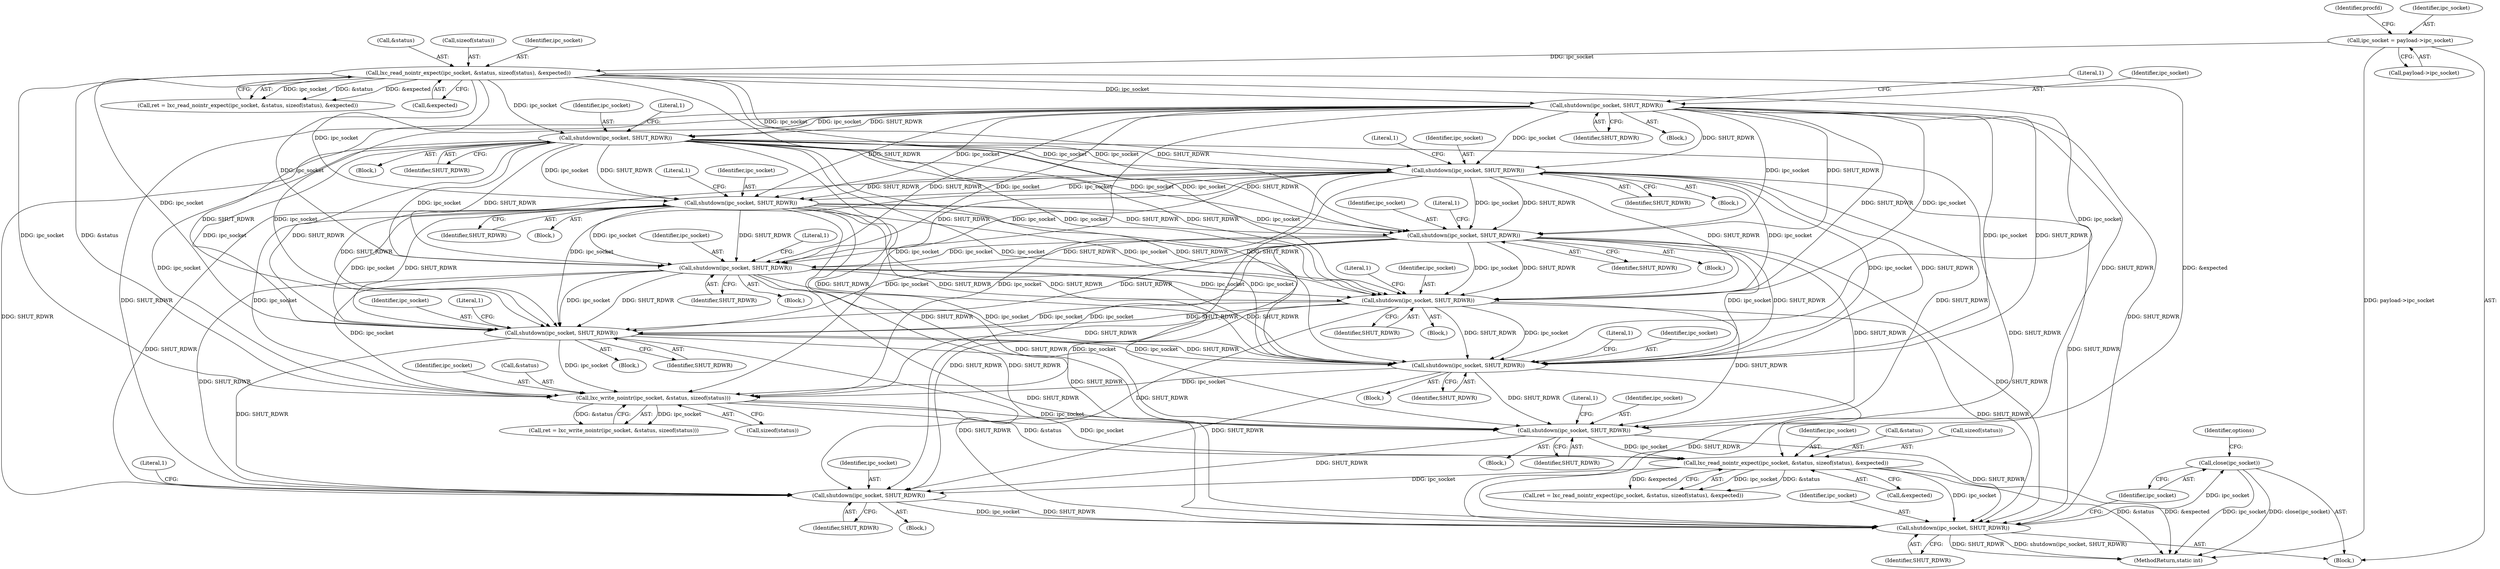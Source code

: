 digraph "0_lxc_5c3fcae78b63ac9dd56e36075903921bd9461f9e@API" {
"1000501" [label="(Call,close(ipc_socket))"];
"1000498" [label="(Call,shutdown(ipc_socket, SHUT_RDWR))"];
"1000492" [label="(Call,shutdown(ipc_socket, SHUT_RDWR))"];
"1000477" [label="(Call,lxc_read_nointr_expect(ipc_socket, &status, sizeof(status), &expected))"];
"1000462" [label="(Call,shutdown(ipc_socket, SHUT_RDWR))"];
"1000448" [label="(Call,lxc_write_nointr(ipc_socket, &status, sizeof(status)))"];
"1000368" [label="(Call,shutdown(ipc_socket, SHUT_RDWR))"];
"1000167" [label="(Call,lxc_read_nointr_expect(ipc_socket, &status, sizeof(status), &expected))"];
"1000127" [label="(Call,ipc_socket = payload->ipc_socket)"];
"1000251" [label="(Call,shutdown(ipc_socket, SHUT_RDWR))"];
"1000210" [label="(Call,shutdown(ipc_socket, SHUT_RDWR))"];
"1000182" [label="(Call,shutdown(ipc_socket, SHUT_RDWR))"];
"1000300" [label="(Call,shutdown(ipc_socket, SHUT_RDWR))"];
"1000275" [label="(Call,shutdown(ipc_socket, SHUT_RDWR))"];
"1000388" [label="(Call,shutdown(ipc_socket, SHUT_RDWR))"];
"1000437" [label="(Call,shutdown(ipc_socket, SHUT_RDWR))"];
"1000415" [label="(Call,shutdown(ipc_socket, SHUT_RDWR))"];
"1000434" [label="(Block,)"];
"1000183" [label="(Identifier,ipc_socket)"];
"1000169" [label="(Call,&status)"];
"1000209" [label="(Block,)"];
"1000442" [label="(Literal,1)"];
"1000187" [label="(Literal,1)"];
"1000464" [label="(Identifier,SHUT_RDWR)"];
"1000302" [label="(Identifier,SHUT_RDWR)"];
"1000212" [label="(Identifier,SHUT_RDWR)"];
"1000280" [label="(Literal,1)"];
"1000412" [label="(Block,)"];
"1000498" [label="(Call,shutdown(ipc_socket, SHUT_RDWR))"];
"1000369" [label="(Identifier,ipc_socket)"];
"1000416" [label="(Identifier,ipc_socket)"];
"1000373" [label="(Literal,1)"];
"1000277" [label="(Identifier,SHUT_RDWR)"];
"1000500" [label="(Identifier,SHUT_RDWR)"];
"1000211" [label="(Identifier,ipc_socket)"];
"1000256" [label="(Literal,1)"];
"1000388" [label="(Call,shutdown(ipc_socket, SHUT_RDWR))"];
"1000499" [label="(Identifier,ipc_socket)"];
"1000483" [label="(Call,&expected)"];
"1000477" [label="(Call,lxc_read_nointr_expect(ipc_socket, &status, sizeof(status), &expected))"];
"1000417" [label="(Identifier,SHUT_RDWR)"];
"1000449" [label="(Identifier,ipc_socket)"];
"1000437" [label="(Call,shutdown(ipc_socket, SHUT_RDWR))"];
"1000184" [label="(Identifier,SHUT_RDWR)"];
"1000182" [label="(Call,shutdown(ipc_socket, SHUT_RDWR))"];
"1000507" [label="(Identifier,options)"];
"1000448" [label="(Call,lxc_write_nointr(ipc_socket, &status, sizeof(status)))"];
"1000370" [label="(Identifier,SHUT_RDWR)"];
"1000179" [label="(Block,)"];
"1000494" [label="(Identifier,SHUT_RDWR)"];
"1000478" [label="(Identifier,ipc_socket)"];
"1000452" [label="(Call,sizeof(status))"];
"1000415" [label="(Call,shutdown(ipc_socket, SHUT_RDWR))"];
"1000493" [label="(Identifier,ipc_socket)"];
"1000171" [label="(Call,sizeof(status))"];
"1000438" [label="(Identifier,ipc_socket)"];
"1000251" [label="(Call,shutdown(ipc_socket, SHUT_RDWR))"];
"1000165" [label="(Call,ret = lxc_read_nointr_expect(ipc_socket, &status, sizeof(status), &expected))"];
"1000134" [label="(Identifier,procfd)"];
"1000502" [label="(Identifier,ipc_socket)"];
"1000446" [label="(Call,ret = lxc_write_nointr(ipc_socket, &status, sizeof(status)))"];
"1000253" [label="(Identifier,SHUT_RDWR)"];
"1000489" [label="(Block,)"];
"1000459" [label="(Block,)"];
"1000168" [label="(Identifier,ipc_socket)"];
"1000252" [label="(Identifier,ipc_socket)"];
"1000301" [label="(Identifier,ipc_socket)"];
"1000390" [label="(Identifier,SHUT_RDWR)"];
"1000467" [label="(Literal,1)"];
"1000420" [label="(Literal,1)"];
"1000393" [label="(Literal,1)"];
"1000497" [label="(Literal,1)"];
"1000462" [label="(Call,shutdown(ipc_socket, SHUT_RDWR))"];
"1000173" [label="(Call,&expected)"];
"1000450" [label="(Call,&status)"];
"1000385" [label="(Block,)"];
"1000475" [label="(Call,ret = lxc_read_nointr_expect(ipc_socket, &status, sizeof(status), &expected))"];
"1000696" [label="(MethodReturn,static int)"];
"1000272" [label="(Block,)"];
"1000276" [label="(Identifier,ipc_socket)"];
"1000300" [label="(Call,shutdown(ipc_socket, SHUT_RDWR))"];
"1000129" [label="(Call,payload->ipc_socket)"];
"1000297" [label="(Block,)"];
"1000368" [label="(Call,shutdown(ipc_socket, SHUT_RDWR))"];
"1000305" [label="(Literal,1)"];
"1000119" [label="(Block,)"];
"1000479" [label="(Call,&status)"];
"1000275" [label="(Call,shutdown(ipc_socket, SHUT_RDWR))"];
"1000127" [label="(Call,ipc_socket = payload->ipc_socket)"];
"1000248" [label="(Block,)"];
"1000389" [label="(Identifier,ipc_socket)"];
"1000439" [label="(Identifier,SHUT_RDWR)"];
"1000128" [label="(Identifier,ipc_socket)"];
"1000481" [label="(Call,sizeof(status))"];
"1000501" [label="(Call,close(ipc_socket))"];
"1000365" [label="(Block,)"];
"1000167" [label="(Call,lxc_read_nointr_expect(ipc_socket, &status, sizeof(status), &expected))"];
"1000492" [label="(Call,shutdown(ipc_socket, SHUT_RDWR))"];
"1000463" [label="(Identifier,ipc_socket)"];
"1000215" [label="(Literal,1)"];
"1000210" [label="(Call,shutdown(ipc_socket, SHUT_RDWR))"];
"1000501" -> "1000119"  [label="AST: "];
"1000501" -> "1000502"  [label="CFG: "];
"1000502" -> "1000501"  [label="AST: "];
"1000507" -> "1000501"  [label="CFG: "];
"1000501" -> "1000696"  [label="DDG: ipc_socket"];
"1000501" -> "1000696"  [label="DDG: close(ipc_socket)"];
"1000498" -> "1000501"  [label="DDG: ipc_socket"];
"1000498" -> "1000119"  [label="AST: "];
"1000498" -> "1000500"  [label="CFG: "];
"1000499" -> "1000498"  [label="AST: "];
"1000500" -> "1000498"  [label="AST: "];
"1000502" -> "1000498"  [label="CFG: "];
"1000498" -> "1000696"  [label="DDG: shutdown(ipc_socket, SHUT_RDWR)"];
"1000498" -> "1000696"  [label="DDG: SHUT_RDWR"];
"1000492" -> "1000498"  [label="DDG: ipc_socket"];
"1000492" -> "1000498"  [label="DDG: SHUT_RDWR"];
"1000477" -> "1000498"  [label="DDG: ipc_socket"];
"1000182" -> "1000498"  [label="DDG: SHUT_RDWR"];
"1000300" -> "1000498"  [label="DDG: SHUT_RDWR"];
"1000462" -> "1000498"  [label="DDG: SHUT_RDWR"];
"1000210" -> "1000498"  [label="DDG: SHUT_RDWR"];
"1000275" -> "1000498"  [label="DDG: SHUT_RDWR"];
"1000437" -> "1000498"  [label="DDG: SHUT_RDWR"];
"1000251" -> "1000498"  [label="DDG: SHUT_RDWR"];
"1000368" -> "1000498"  [label="DDG: SHUT_RDWR"];
"1000388" -> "1000498"  [label="DDG: SHUT_RDWR"];
"1000415" -> "1000498"  [label="DDG: SHUT_RDWR"];
"1000492" -> "1000489"  [label="AST: "];
"1000492" -> "1000494"  [label="CFG: "];
"1000493" -> "1000492"  [label="AST: "];
"1000494" -> "1000492"  [label="AST: "];
"1000497" -> "1000492"  [label="CFG: "];
"1000477" -> "1000492"  [label="DDG: ipc_socket"];
"1000182" -> "1000492"  [label="DDG: SHUT_RDWR"];
"1000300" -> "1000492"  [label="DDG: SHUT_RDWR"];
"1000462" -> "1000492"  [label="DDG: SHUT_RDWR"];
"1000210" -> "1000492"  [label="DDG: SHUT_RDWR"];
"1000275" -> "1000492"  [label="DDG: SHUT_RDWR"];
"1000437" -> "1000492"  [label="DDG: SHUT_RDWR"];
"1000251" -> "1000492"  [label="DDG: SHUT_RDWR"];
"1000368" -> "1000492"  [label="DDG: SHUT_RDWR"];
"1000388" -> "1000492"  [label="DDG: SHUT_RDWR"];
"1000415" -> "1000492"  [label="DDG: SHUT_RDWR"];
"1000477" -> "1000475"  [label="AST: "];
"1000477" -> "1000483"  [label="CFG: "];
"1000478" -> "1000477"  [label="AST: "];
"1000479" -> "1000477"  [label="AST: "];
"1000481" -> "1000477"  [label="AST: "];
"1000483" -> "1000477"  [label="AST: "];
"1000475" -> "1000477"  [label="CFG: "];
"1000477" -> "1000696"  [label="DDG: &expected"];
"1000477" -> "1000696"  [label="DDG: &status"];
"1000477" -> "1000475"  [label="DDG: ipc_socket"];
"1000477" -> "1000475"  [label="DDG: &status"];
"1000477" -> "1000475"  [label="DDG: &expected"];
"1000462" -> "1000477"  [label="DDG: ipc_socket"];
"1000448" -> "1000477"  [label="DDG: ipc_socket"];
"1000448" -> "1000477"  [label="DDG: &status"];
"1000167" -> "1000477"  [label="DDG: &expected"];
"1000462" -> "1000459"  [label="AST: "];
"1000462" -> "1000464"  [label="CFG: "];
"1000463" -> "1000462"  [label="AST: "];
"1000464" -> "1000462"  [label="AST: "];
"1000467" -> "1000462"  [label="CFG: "];
"1000448" -> "1000462"  [label="DDG: ipc_socket"];
"1000182" -> "1000462"  [label="DDG: SHUT_RDWR"];
"1000300" -> "1000462"  [label="DDG: SHUT_RDWR"];
"1000210" -> "1000462"  [label="DDG: SHUT_RDWR"];
"1000275" -> "1000462"  [label="DDG: SHUT_RDWR"];
"1000437" -> "1000462"  [label="DDG: SHUT_RDWR"];
"1000251" -> "1000462"  [label="DDG: SHUT_RDWR"];
"1000368" -> "1000462"  [label="DDG: SHUT_RDWR"];
"1000388" -> "1000462"  [label="DDG: SHUT_RDWR"];
"1000415" -> "1000462"  [label="DDG: SHUT_RDWR"];
"1000448" -> "1000446"  [label="AST: "];
"1000448" -> "1000452"  [label="CFG: "];
"1000449" -> "1000448"  [label="AST: "];
"1000450" -> "1000448"  [label="AST: "];
"1000452" -> "1000448"  [label="AST: "];
"1000446" -> "1000448"  [label="CFG: "];
"1000448" -> "1000446"  [label="DDG: ipc_socket"];
"1000448" -> "1000446"  [label="DDG: &status"];
"1000368" -> "1000448"  [label="DDG: ipc_socket"];
"1000167" -> "1000448"  [label="DDG: ipc_socket"];
"1000167" -> "1000448"  [label="DDG: &status"];
"1000388" -> "1000448"  [label="DDG: ipc_socket"];
"1000437" -> "1000448"  [label="DDG: ipc_socket"];
"1000251" -> "1000448"  [label="DDG: ipc_socket"];
"1000300" -> "1000448"  [label="DDG: ipc_socket"];
"1000210" -> "1000448"  [label="DDG: ipc_socket"];
"1000182" -> "1000448"  [label="DDG: ipc_socket"];
"1000415" -> "1000448"  [label="DDG: ipc_socket"];
"1000275" -> "1000448"  [label="DDG: ipc_socket"];
"1000368" -> "1000365"  [label="AST: "];
"1000368" -> "1000370"  [label="CFG: "];
"1000369" -> "1000368"  [label="AST: "];
"1000370" -> "1000368"  [label="AST: "];
"1000373" -> "1000368"  [label="CFG: "];
"1000167" -> "1000368"  [label="DDG: ipc_socket"];
"1000251" -> "1000368"  [label="DDG: ipc_socket"];
"1000251" -> "1000368"  [label="DDG: SHUT_RDWR"];
"1000300" -> "1000368"  [label="DDG: ipc_socket"];
"1000300" -> "1000368"  [label="DDG: SHUT_RDWR"];
"1000275" -> "1000368"  [label="DDG: ipc_socket"];
"1000275" -> "1000368"  [label="DDG: SHUT_RDWR"];
"1000210" -> "1000368"  [label="DDG: ipc_socket"];
"1000210" -> "1000368"  [label="DDG: SHUT_RDWR"];
"1000182" -> "1000368"  [label="DDG: ipc_socket"];
"1000182" -> "1000368"  [label="DDG: SHUT_RDWR"];
"1000368" -> "1000388"  [label="DDG: ipc_socket"];
"1000368" -> "1000388"  [label="DDG: SHUT_RDWR"];
"1000368" -> "1000415"  [label="DDG: ipc_socket"];
"1000368" -> "1000415"  [label="DDG: SHUT_RDWR"];
"1000368" -> "1000437"  [label="DDG: ipc_socket"];
"1000368" -> "1000437"  [label="DDG: SHUT_RDWR"];
"1000167" -> "1000165"  [label="AST: "];
"1000167" -> "1000173"  [label="CFG: "];
"1000168" -> "1000167"  [label="AST: "];
"1000169" -> "1000167"  [label="AST: "];
"1000171" -> "1000167"  [label="AST: "];
"1000173" -> "1000167"  [label="AST: "];
"1000165" -> "1000167"  [label="CFG: "];
"1000167" -> "1000165"  [label="DDG: ipc_socket"];
"1000167" -> "1000165"  [label="DDG: &status"];
"1000167" -> "1000165"  [label="DDG: &expected"];
"1000127" -> "1000167"  [label="DDG: ipc_socket"];
"1000167" -> "1000182"  [label="DDG: ipc_socket"];
"1000167" -> "1000210"  [label="DDG: ipc_socket"];
"1000167" -> "1000251"  [label="DDG: ipc_socket"];
"1000167" -> "1000275"  [label="DDG: ipc_socket"];
"1000167" -> "1000300"  [label="DDG: ipc_socket"];
"1000167" -> "1000388"  [label="DDG: ipc_socket"];
"1000167" -> "1000415"  [label="DDG: ipc_socket"];
"1000167" -> "1000437"  [label="DDG: ipc_socket"];
"1000127" -> "1000119"  [label="AST: "];
"1000127" -> "1000129"  [label="CFG: "];
"1000128" -> "1000127"  [label="AST: "];
"1000129" -> "1000127"  [label="AST: "];
"1000134" -> "1000127"  [label="CFG: "];
"1000127" -> "1000696"  [label="DDG: payload->ipc_socket"];
"1000251" -> "1000248"  [label="AST: "];
"1000251" -> "1000253"  [label="CFG: "];
"1000252" -> "1000251"  [label="AST: "];
"1000253" -> "1000251"  [label="AST: "];
"1000256" -> "1000251"  [label="CFG: "];
"1000210" -> "1000251"  [label="DDG: ipc_socket"];
"1000210" -> "1000251"  [label="DDG: SHUT_RDWR"];
"1000182" -> "1000251"  [label="DDG: ipc_socket"];
"1000182" -> "1000251"  [label="DDG: SHUT_RDWR"];
"1000251" -> "1000275"  [label="DDG: ipc_socket"];
"1000251" -> "1000275"  [label="DDG: SHUT_RDWR"];
"1000251" -> "1000300"  [label="DDG: ipc_socket"];
"1000251" -> "1000300"  [label="DDG: SHUT_RDWR"];
"1000251" -> "1000388"  [label="DDG: ipc_socket"];
"1000251" -> "1000388"  [label="DDG: SHUT_RDWR"];
"1000251" -> "1000415"  [label="DDG: ipc_socket"];
"1000251" -> "1000415"  [label="DDG: SHUT_RDWR"];
"1000251" -> "1000437"  [label="DDG: ipc_socket"];
"1000251" -> "1000437"  [label="DDG: SHUT_RDWR"];
"1000210" -> "1000209"  [label="AST: "];
"1000210" -> "1000212"  [label="CFG: "];
"1000211" -> "1000210"  [label="AST: "];
"1000212" -> "1000210"  [label="AST: "];
"1000215" -> "1000210"  [label="CFG: "];
"1000182" -> "1000210"  [label="DDG: ipc_socket"];
"1000182" -> "1000210"  [label="DDG: SHUT_RDWR"];
"1000210" -> "1000275"  [label="DDG: ipc_socket"];
"1000210" -> "1000275"  [label="DDG: SHUT_RDWR"];
"1000210" -> "1000300"  [label="DDG: ipc_socket"];
"1000210" -> "1000300"  [label="DDG: SHUT_RDWR"];
"1000210" -> "1000388"  [label="DDG: ipc_socket"];
"1000210" -> "1000388"  [label="DDG: SHUT_RDWR"];
"1000210" -> "1000415"  [label="DDG: ipc_socket"];
"1000210" -> "1000415"  [label="DDG: SHUT_RDWR"];
"1000210" -> "1000437"  [label="DDG: ipc_socket"];
"1000210" -> "1000437"  [label="DDG: SHUT_RDWR"];
"1000182" -> "1000179"  [label="AST: "];
"1000182" -> "1000184"  [label="CFG: "];
"1000183" -> "1000182"  [label="AST: "];
"1000184" -> "1000182"  [label="AST: "];
"1000187" -> "1000182"  [label="CFG: "];
"1000182" -> "1000275"  [label="DDG: ipc_socket"];
"1000182" -> "1000275"  [label="DDG: SHUT_RDWR"];
"1000182" -> "1000300"  [label="DDG: ipc_socket"];
"1000182" -> "1000300"  [label="DDG: SHUT_RDWR"];
"1000182" -> "1000388"  [label="DDG: ipc_socket"];
"1000182" -> "1000388"  [label="DDG: SHUT_RDWR"];
"1000182" -> "1000415"  [label="DDG: ipc_socket"];
"1000182" -> "1000415"  [label="DDG: SHUT_RDWR"];
"1000182" -> "1000437"  [label="DDG: ipc_socket"];
"1000182" -> "1000437"  [label="DDG: SHUT_RDWR"];
"1000300" -> "1000297"  [label="AST: "];
"1000300" -> "1000302"  [label="CFG: "];
"1000301" -> "1000300"  [label="AST: "];
"1000302" -> "1000300"  [label="AST: "];
"1000305" -> "1000300"  [label="CFG: "];
"1000275" -> "1000300"  [label="DDG: ipc_socket"];
"1000275" -> "1000300"  [label="DDG: SHUT_RDWR"];
"1000300" -> "1000388"  [label="DDG: ipc_socket"];
"1000300" -> "1000388"  [label="DDG: SHUT_RDWR"];
"1000300" -> "1000415"  [label="DDG: ipc_socket"];
"1000300" -> "1000415"  [label="DDG: SHUT_RDWR"];
"1000300" -> "1000437"  [label="DDG: ipc_socket"];
"1000300" -> "1000437"  [label="DDG: SHUT_RDWR"];
"1000275" -> "1000272"  [label="AST: "];
"1000275" -> "1000277"  [label="CFG: "];
"1000276" -> "1000275"  [label="AST: "];
"1000277" -> "1000275"  [label="AST: "];
"1000280" -> "1000275"  [label="CFG: "];
"1000275" -> "1000388"  [label="DDG: ipc_socket"];
"1000275" -> "1000388"  [label="DDG: SHUT_RDWR"];
"1000275" -> "1000415"  [label="DDG: ipc_socket"];
"1000275" -> "1000415"  [label="DDG: SHUT_RDWR"];
"1000275" -> "1000437"  [label="DDG: ipc_socket"];
"1000275" -> "1000437"  [label="DDG: SHUT_RDWR"];
"1000388" -> "1000385"  [label="AST: "];
"1000388" -> "1000390"  [label="CFG: "];
"1000389" -> "1000388"  [label="AST: "];
"1000390" -> "1000388"  [label="AST: "];
"1000393" -> "1000388"  [label="CFG: "];
"1000388" -> "1000415"  [label="DDG: ipc_socket"];
"1000388" -> "1000415"  [label="DDG: SHUT_RDWR"];
"1000388" -> "1000437"  [label="DDG: ipc_socket"];
"1000388" -> "1000437"  [label="DDG: SHUT_RDWR"];
"1000437" -> "1000434"  [label="AST: "];
"1000437" -> "1000439"  [label="CFG: "];
"1000438" -> "1000437"  [label="AST: "];
"1000439" -> "1000437"  [label="AST: "];
"1000442" -> "1000437"  [label="CFG: "];
"1000415" -> "1000437"  [label="DDG: ipc_socket"];
"1000415" -> "1000437"  [label="DDG: SHUT_RDWR"];
"1000415" -> "1000412"  [label="AST: "];
"1000415" -> "1000417"  [label="CFG: "];
"1000416" -> "1000415"  [label="AST: "];
"1000417" -> "1000415"  [label="AST: "];
"1000420" -> "1000415"  [label="CFG: "];
}
